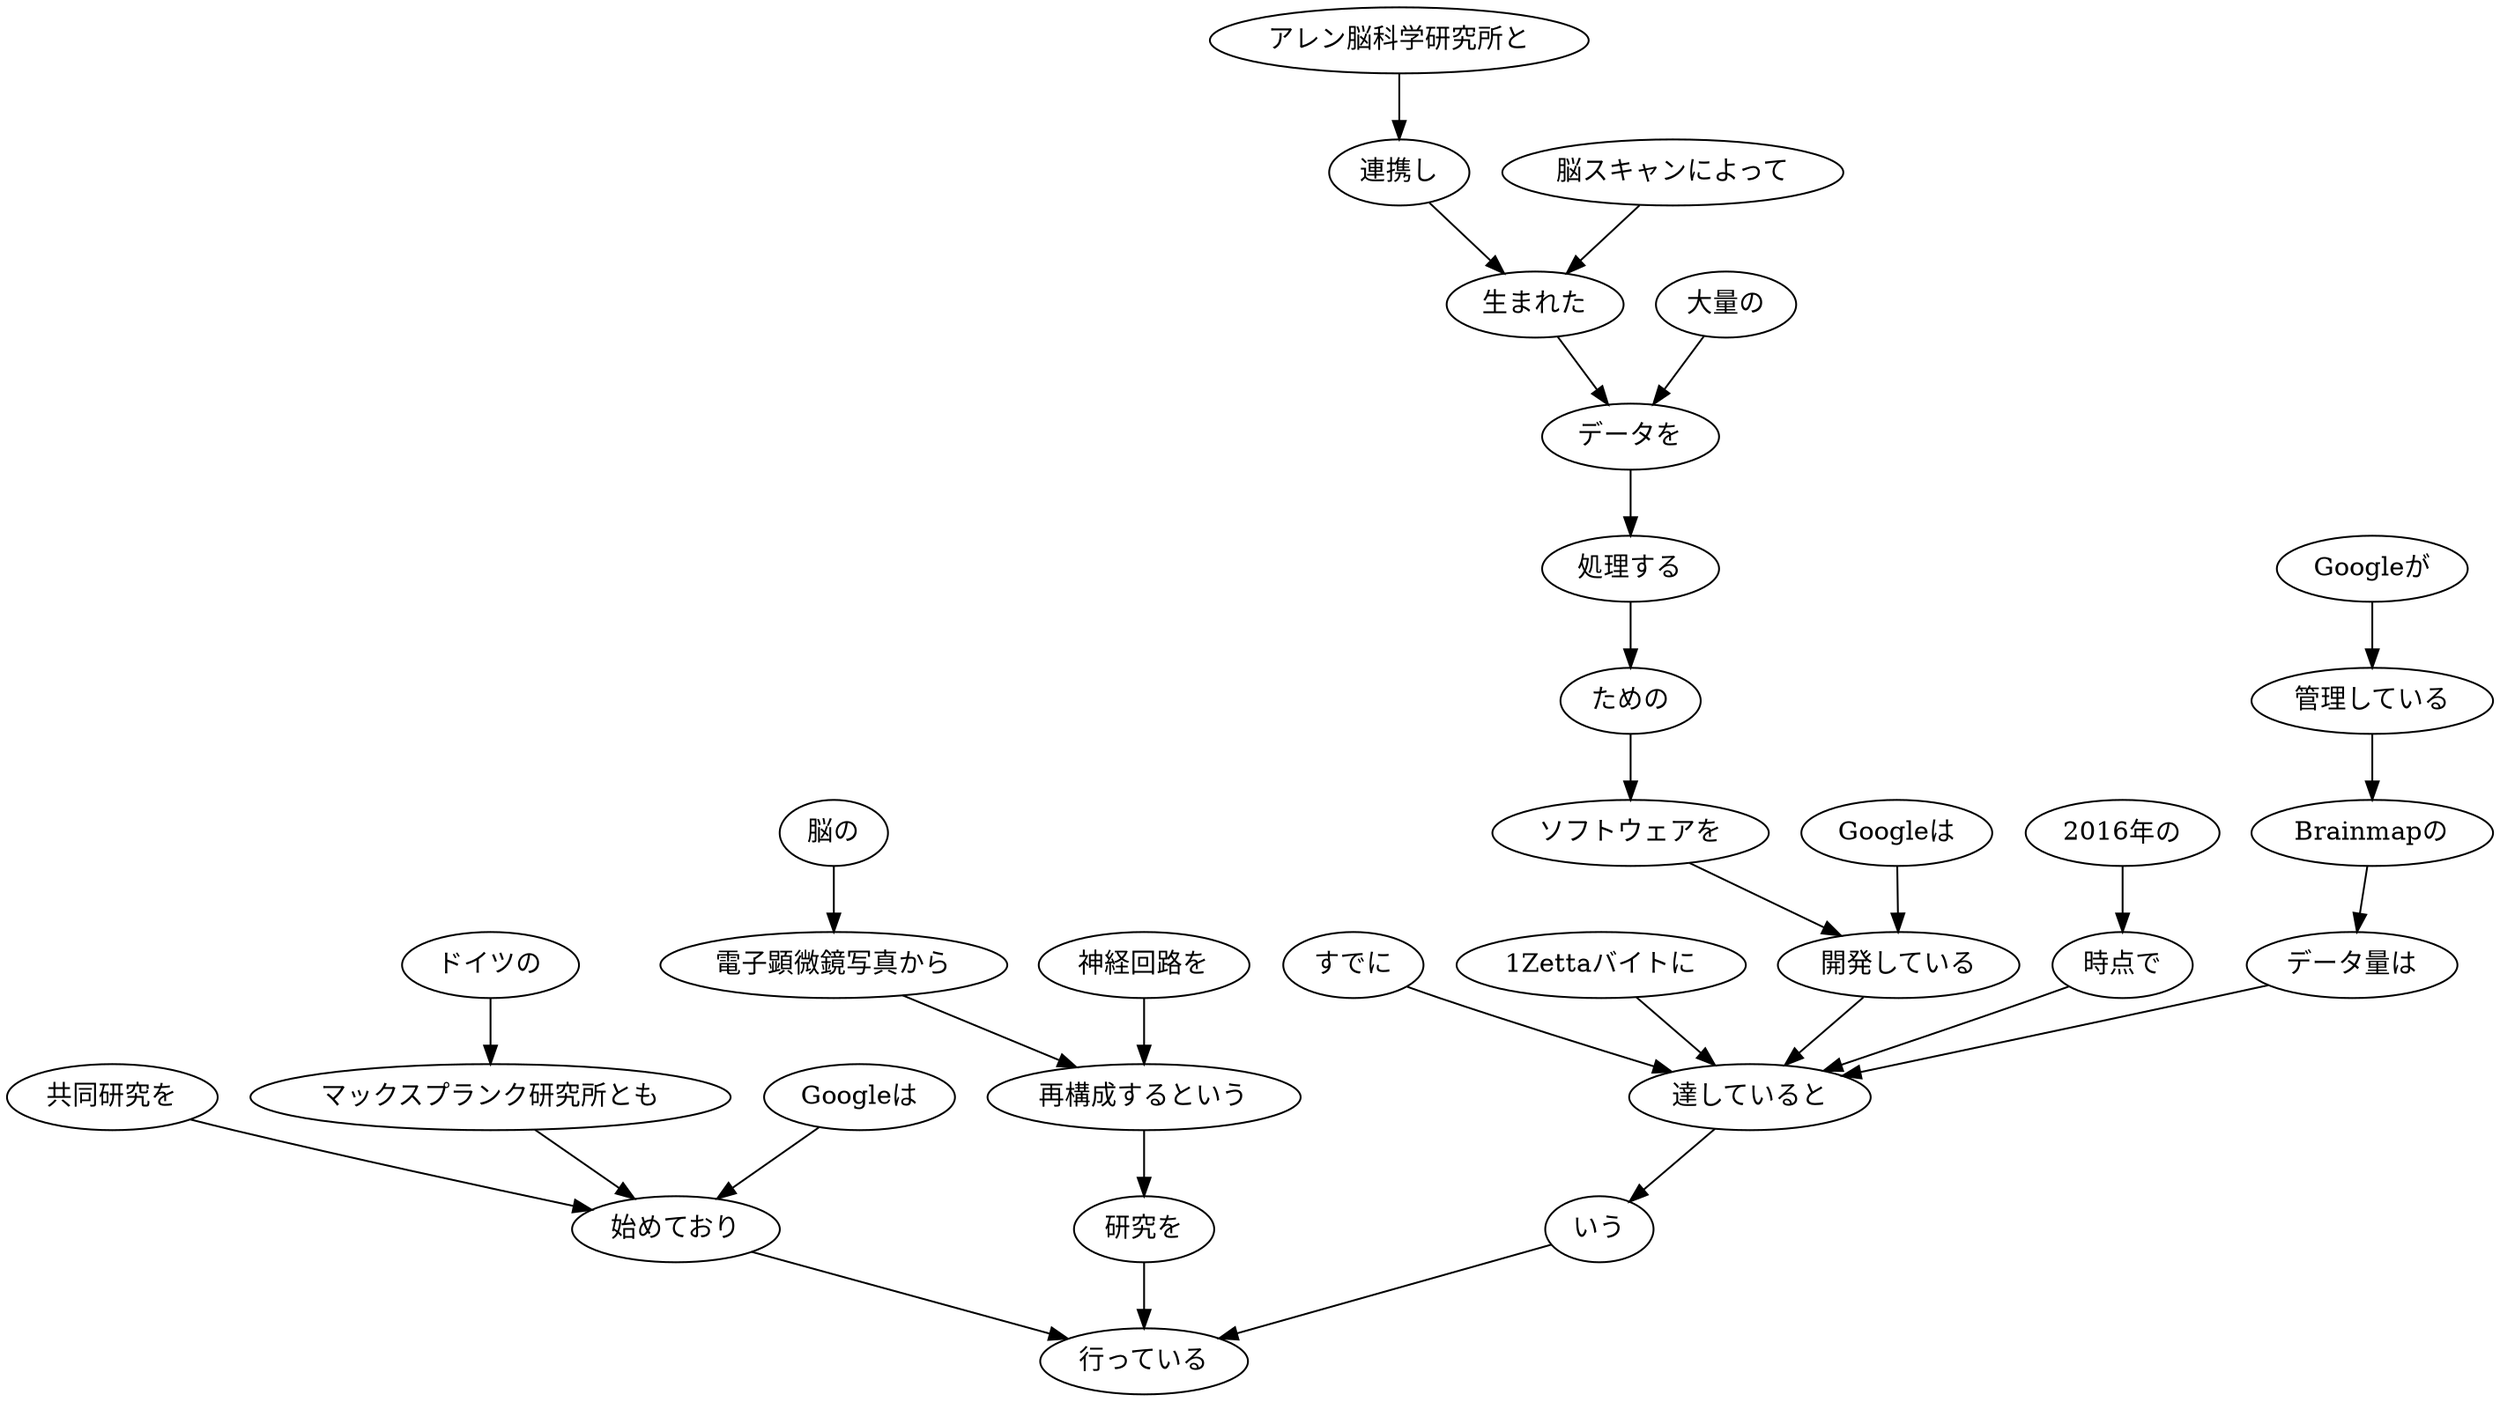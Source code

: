 // ans44
digraph {
	0 [label="Googleは"]
	10 [label="開発している"]
	0 -> 10
	1 [label="アレン脳科学研究所と"]
	2 [label="連携し"]
	1 -> 2
	2 [label="連携し"]
	4 [label="生まれた"]
	2 -> 4
	3 [label="脳スキャンによって"]
	4 [label="生まれた"]
	3 -> 4
	4 [label="生まれた"]
	6 [label="データを"]
	4 -> 6
	5 [label="大量の"]
	6 [label="データを"]
	5 -> 6
	6 [label="データを"]
	7 [label="処理する"]
	6 -> 7
	7 [label="処理する"]
	8 [label="ための"]
	7 -> 8
	8 [label="ための"]
	9 [label="ソフトウェアを"]
	8 -> 9
	9 [label="ソフトウェアを"]
	10 [label="開発している"]
	9 -> 10
	10 [label="開発している"]
	19 [label="達していると"]
	10 -> 19
	11 [label="2016年の"]
	12 [label="時点で"]
	11 -> 12
	12 [label="時点で"]
	19 [label="達していると"]
	12 -> 19
	13 [label="Googleが"]
	14 [label="管理している"]
	13 -> 14
	14 [label="管理している"]
	15 [label="Brainmapの"]
	14 -> 15
	15 [label="Brainmapの"]
	16 [label="データ量は"]
	15 -> 16
	16 [label="データ量は"]
	19 [label="達していると"]
	16 -> 19
	17 [label="すでに"]
	19 [label="達していると"]
	17 -> 19
	18 [label="1Zettaバイトに"]
	19 [label="達していると"]
	18 -> 19
	19 [label="達していると"]
	20 [label="いう"]
	19 -> 20
	20 [label="いう"]
	31 [label="行っている"]
	20 -> 31
	21 [label="Googleは"]
	25 [label="始めており"]
	21 -> 25
	22 [label="ドイツの"]
	23 [label="マックスプランク研究所とも"]
	22 -> 23
	23 [label="マックスプランク研究所とも"]
	25 [label="始めており"]
	23 -> 25
	24 [label="共同研究を"]
	25 [label="始めており"]
	24 -> 25
	25 [label="始めており"]
	31 [label="行っている"]
	25 -> 31
	26 [label="脳の"]
	27 [label="電子顕微鏡写真から"]
	26 -> 27
	27 [label="電子顕微鏡写真から"]
	29 [label="再構成するという"]
	27 -> 29
	28 [label="神経回路を"]
	29 [label="再構成するという"]
	28 -> 29
	29 [label="再構成するという"]
	30 [label="研究を"]
	29 -> 30
	30 [label="研究を"]
	31 [label="行っている"]
	30 -> 31
}
